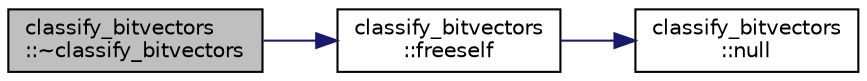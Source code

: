 digraph "classify_bitvectors::~classify_bitvectors"
{
  edge [fontname="Helvetica",fontsize="10",labelfontname="Helvetica",labelfontsize="10"];
  node [fontname="Helvetica",fontsize="10",shape=record];
  rankdir="LR";
  Node3 [label="classify_bitvectors\l::~classify_bitvectors",height=0.2,width=0.4,color="black", fillcolor="grey75", style="filled", fontcolor="black"];
  Node3 -> Node4 [color="midnightblue",fontsize="10",style="solid",fontname="Helvetica"];
  Node4 [label="classify_bitvectors\l::freeself",height=0.2,width=0.4,color="black", fillcolor="white", style="filled",URL="$dd/d16/classclassify__bitvectors.html#abfe5cfa8e3d64cda768e5181e19fbf3c"];
  Node4 -> Node5 [color="midnightblue",fontsize="10",style="solid",fontname="Helvetica"];
  Node5 [label="classify_bitvectors\l::null",height=0.2,width=0.4,color="black", fillcolor="white", style="filled",URL="$dd/d16/classclassify__bitvectors.html#a2f5464d3b9c38e8980f1bccb6fd90324"];
}
